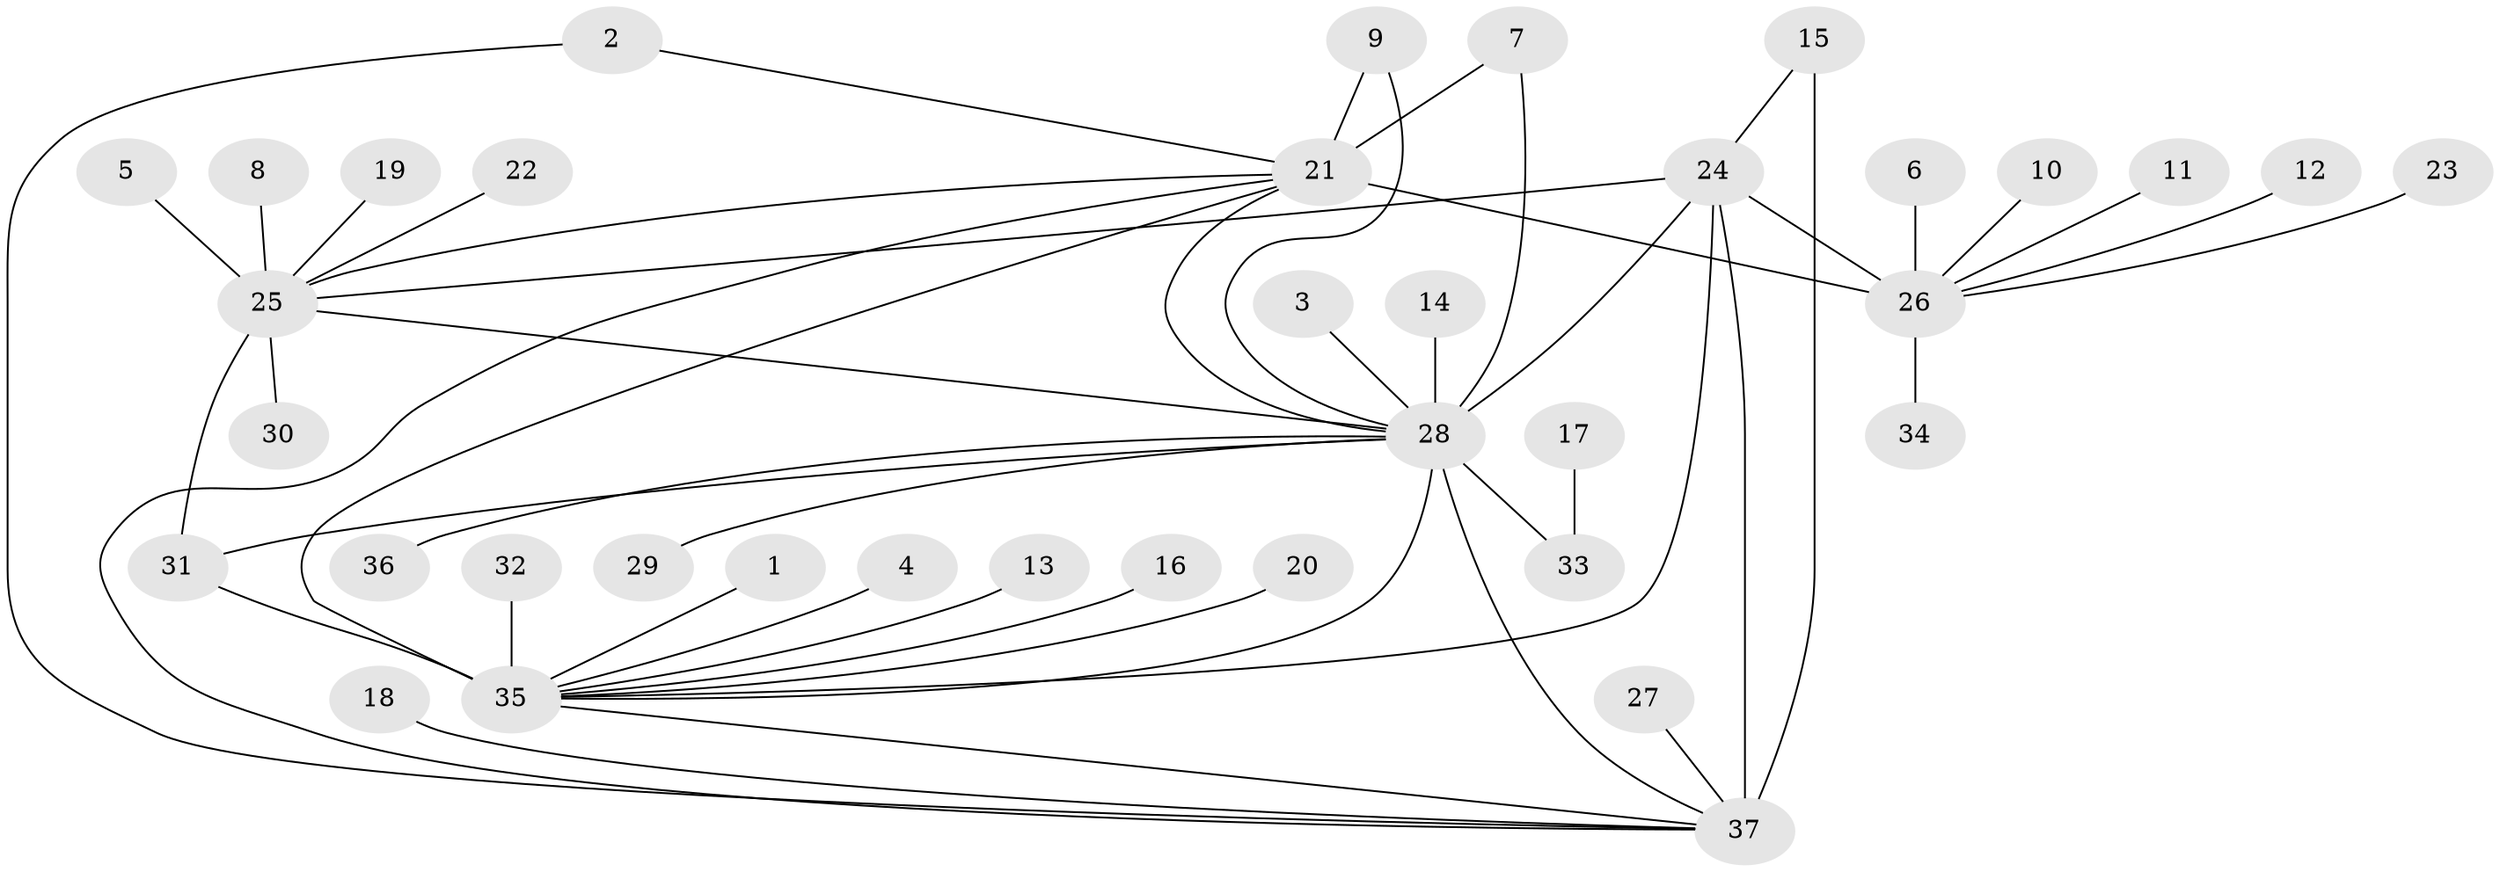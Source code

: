 // original degree distribution, {11: 0.03333333333333333, 8: 0.06666666666666667, 6: 0.041666666666666664, 10: 0.058333333333333334, 7: 0.008333333333333333, 9: 0.03333333333333333, 5: 0.008333333333333333, 1: 0.5833333333333334, 3: 0.016666666666666666, 2: 0.14166666666666666, 4: 0.008333333333333333}
// Generated by graph-tools (version 1.1) at 2025/37/03/04/25 23:37:39]
// undirected, 37 vertices, 50 edges
graph export_dot {
  node [color=gray90,style=filled];
  1;
  2;
  3;
  4;
  5;
  6;
  7;
  8;
  9;
  10;
  11;
  12;
  13;
  14;
  15;
  16;
  17;
  18;
  19;
  20;
  21;
  22;
  23;
  24;
  25;
  26;
  27;
  28;
  29;
  30;
  31;
  32;
  33;
  34;
  35;
  36;
  37;
  1 -- 35 [weight=1.0];
  2 -- 21 [weight=1.0];
  2 -- 37 [weight=1.0];
  3 -- 28 [weight=1.0];
  4 -- 35 [weight=1.0];
  5 -- 25 [weight=1.0];
  6 -- 26 [weight=1.0];
  7 -- 21 [weight=1.0];
  7 -- 28 [weight=1.0];
  8 -- 25 [weight=1.0];
  9 -- 21 [weight=1.0];
  9 -- 28 [weight=1.0];
  10 -- 26 [weight=1.0];
  11 -- 26 [weight=1.0];
  12 -- 26 [weight=1.0];
  13 -- 35 [weight=1.0];
  14 -- 28 [weight=1.0];
  15 -- 24 [weight=1.0];
  15 -- 37 [weight=4.0];
  16 -- 35 [weight=1.0];
  17 -- 33 [weight=1.0];
  18 -- 37 [weight=1.0];
  19 -- 25 [weight=1.0];
  20 -- 35 [weight=1.0];
  21 -- 25 [weight=1.0];
  21 -- 26 [weight=8.0];
  21 -- 28 [weight=1.0];
  21 -- 35 [weight=1.0];
  21 -- 37 [weight=1.0];
  22 -- 25 [weight=1.0];
  23 -- 26 [weight=1.0];
  24 -- 25 [weight=2.0];
  24 -- 26 [weight=1.0];
  24 -- 28 [weight=1.0];
  24 -- 35 [weight=1.0];
  24 -- 37 [weight=5.0];
  25 -- 28 [weight=1.0];
  25 -- 30 [weight=1.0];
  25 -- 31 [weight=5.0];
  26 -- 34 [weight=1.0];
  27 -- 37 [weight=1.0];
  28 -- 29 [weight=1.0];
  28 -- 31 [weight=1.0];
  28 -- 33 [weight=5.0];
  28 -- 35 [weight=1.0];
  28 -- 36 [weight=1.0];
  28 -- 37 [weight=1.0];
  31 -- 35 [weight=8.0];
  32 -- 35 [weight=1.0];
  35 -- 37 [weight=1.0];
}
